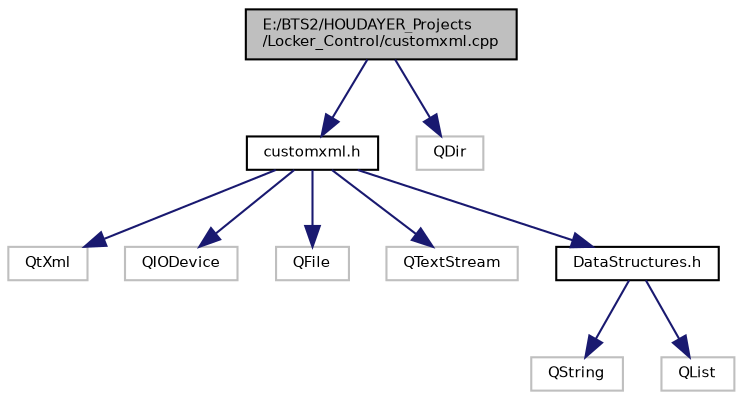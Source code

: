 digraph "E:/BTS2/HOUDAYER_Projects/Locker_Control/customxml.cpp"
{
 // INTERACTIVE_SVG=YES
  bgcolor="transparent";
  edge [fontname="Helvetica",fontsize="7",labelfontname="Helvetica",labelfontsize="7"];
  node [fontname="Helvetica",fontsize="7",shape=record];
  Node1 [label="E:/BTS2/HOUDAYER_Projects\l/Locker_Control/customxml.cpp",height=0.2,width=0.4,color="black", fillcolor="grey75", style="filled", fontcolor="black"];
  Node1 -> Node2 [color="midnightblue",fontsize="7",style="solid",fontname="Helvetica"];
  Node2 [label="customxml.h",height=0.2,width=0.4,color="black",URL="$customxml_8h.html"];
  Node2 -> Node3 [color="midnightblue",fontsize="7",style="solid",fontname="Helvetica"];
  Node3 [label="QtXml",height=0.2,width=0.4,color="grey75"];
  Node2 -> Node4 [color="midnightblue",fontsize="7",style="solid",fontname="Helvetica"];
  Node4 [label="QIODevice",height=0.2,width=0.4,color="grey75"];
  Node2 -> Node5 [color="midnightblue",fontsize="7",style="solid",fontname="Helvetica"];
  Node5 [label="QFile",height=0.2,width=0.4,color="grey75"];
  Node2 -> Node6 [color="midnightblue",fontsize="7",style="solid",fontname="Helvetica"];
  Node6 [label="QTextStream",height=0.2,width=0.4,color="grey75"];
  Node2 -> Node7 [color="midnightblue",fontsize="7",style="solid",fontname="Helvetica"];
  Node7 [label="DataStructures.h",height=0.2,width=0.4,color="black",URL="$_data_structures_8h.html",tooltip="Definnitions des formats de communications des données entre les classes de l&#39;application LC..."];
  Node7 -> Node8 [color="midnightblue",fontsize="7",style="solid",fontname="Helvetica"];
  Node8 [label="QString",height=0.2,width=0.4,color="grey75"];
  Node7 -> Node9 [color="midnightblue",fontsize="7",style="solid",fontname="Helvetica"];
  Node9 [label="QList",height=0.2,width=0.4,color="grey75"];
  Node1 -> Node10 [color="midnightblue",fontsize="7",style="solid",fontname="Helvetica"];
  Node10 [label="QDir",height=0.2,width=0.4,color="grey75"];
}
